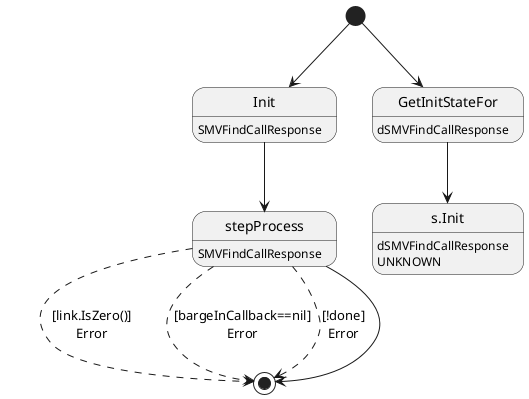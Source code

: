 @startuml
state "Init" as T01_S001
T01_S001 : SMVFindCallResponse
[*] --> T01_S001
T01_S001 --> T01_S002
state "stepProcess" as T01_S002
T01_S002 : SMVFindCallResponse
T01_S002 --[dashed]> [*] : [link.IsZero()]\nError
T01_S002 --[dashed]> [*] : [bargeInCallback==nil]\nError
T01_S002 --[dashed]> [*] : [!done]\nError
T01_S002 --> [*]
state "GetInitStateFor" as T00_S001
T00_S001 : dSMVFindCallResponse
[*] --> T00_S001
state "s.Init" as T00_U001
T00_U001 : dSMVFindCallResponse
T00_U001 : UNKNOWN 
T00_S001 --> T00_U001
@enduml
